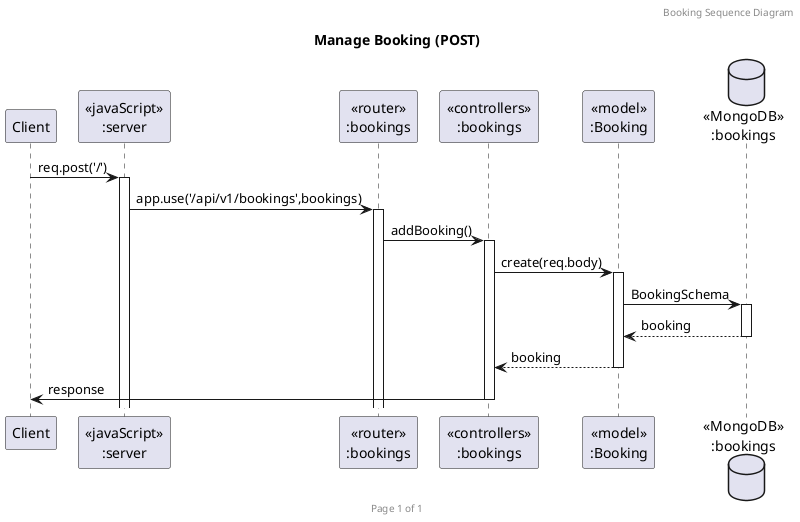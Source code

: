 @startuml Manage Booking (POST)

header Booking Sequence Diagram
footer Page %page% of %lastpage%
title "Manage Booking (POST)"

participant "Client" as client
participant "<<javaScript>>\n:server" as server
participant "<<router>>\n:bookings" as routerAppointments
participant "<<controllers>>\n:bookings" as controllersAppointments
participant "<<model>>\n:Booking" as modelAppointments
database "<<MongoDB>>\n:bookings" as AppointmentsDatabase

client->server ++:req.post('/')
server->routerAppointments ++:app.use('/api/v1/bookings',bookings)
routerAppointments -> controllersAppointments ++:addBooking()
controllersAppointments->modelAppointments ++:create(req.body)
modelAppointments ->AppointmentsDatabase ++:BookingSchema
AppointmentsDatabase --> modelAppointments --:booking
controllersAppointments <-- modelAppointments --:booking
controllersAppointments->client --:response

@enduml